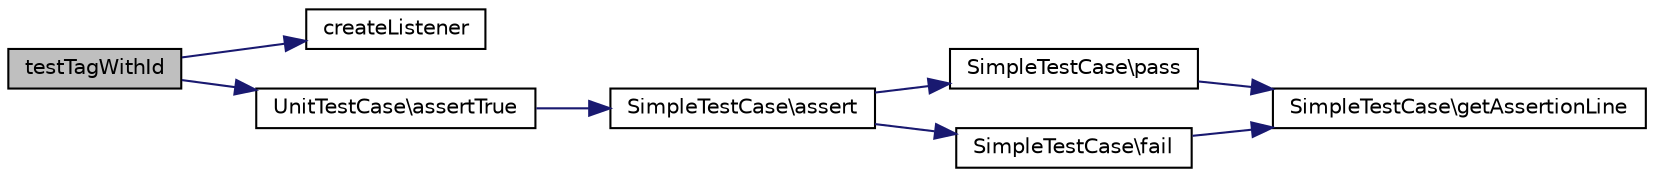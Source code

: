 digraph "testTagWithId"
{
  edge [fontname="Helvetica",fontsize="10",labelfontname="Helvetica",labelfontsize="10"];
  node [fontname="Helvetica",fontsize="10",shape=record];
  rankdir="LR";
  Node1 [label="testTagWithId",height=0.2,width=0.4,color="black", fillcolor="grey75", style="filled" fontcolor="black"];
  Node1 -> Node2 [color="midnightblue",fontsize="10",style="solid",fontname="Helvetica"];
  Node2 [label="createListener",height=0.2,width=0.4,color="black", fillcolor="white", style="filled",URL="$class_test_of_html_sax_parser.html#a9d04854cb6e5a918ce2f91cdd6d3e252"];
  Node1 -> Node3 [color="midnightblue",fontsize="10",style="solid",fontname="Helvetica"];
  Node3 [label="UnitTestCase\\assertTrue",height=0.2,width=0.4,color="black", fillcolor="white", style="filled",URL="$class_unit_test_case.html#a0b1a5fbb86c56cd7ab7d1dced7af0cad"];
  Node3 -> Node4 [color="midnightblue",fontsize="10",style="solid",fontname="Helvetica"];
  Node4 [label="SimpleTestCase\\assert",height=0.2,width=0.4,color="black", fillcolor="white", style="filled",URL="$class_simple_test_case.html#a9be3866087958c52771a4eb0921a80f8"];
  Node4 -> Node5 [color="midnightblue",fontsize="10",style="solid",fontname="Helvetica"];
  Node5 [label="SimpleTestCase\\pass",height=0.2,width=0.4,color="black", fillcolor="white", style="filled",URL="$class_simple_test_case.html#a413ec6a28c017c7f5c08af552930a023"];
  Node5 -> Node6 [color="midnightblue",fontsize="10",style="solid",fontname="Helvetica"];
  Node6 [label="SimpleTestCase\\getAssertionLine",height=0.2,width=0.4,color="black", fillcolor="white", style="filled",URL="$class_simple_test_case.html#a4389a897171547fc4545f56a75bf0c9f"];
  Node4 -> Node7 [color="midnightblue",fontsize="10",style="solid",fontname="Helvetica"];
  Node7 [label="SimpleTestCase\\fail",height=0.2,width=0.4,color="black", fillcolor="white", style="filled",URL="$class_simple_test_case.html#a74070e976d1372da2111be1c059c6ce3"];
  Node7 -> Node6 [color="midnightblue",fontsize="10",style="solid",fontname="Helvetica"];
}
